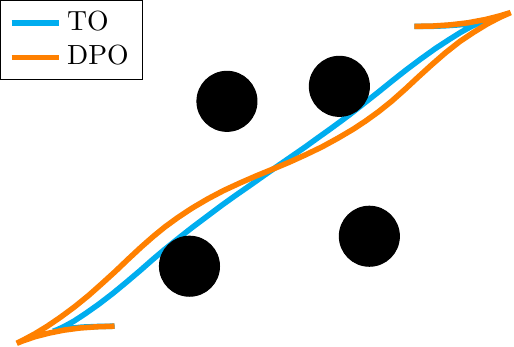 \documentclass[tikz]{standalone}
\usepackage{pgfplots}
\pgfplotsset{compat=newest}
\pgfplotsset{every axis legend/.append style={%
cells={anchor=west}}
}
\usetikzlibrary{arrows}
\tikzset{>=stealth'}

\begin{document}
\begin{tikzpicture}[]
\begin{axis}[
  legend style = {{at={(0.01, 0.99)}, anchor = north west}},
  xmin = {-0.4},
  xmax = {1.4},
  axis equal image = {true},
  ymax = {1.1},
  hide axis = {true},
  ymin = {-0.1}
]

\addplot+[
  mark = {none},
  color=cyan, line width=2pt, solid
] coordinates {
  (0.0, 0.0)
  (-0.056, -0.001)
  (-0.107, -0.003)
  (-0.149, -0.007)
  (-0.179, -0.011)
  (-0.198, -0.015)
  (-0.205, -0.017)
  (-0.202, -0.016)
  (-0.189, -0.011)
  (-0.166, 0.0)
  (-0.135, 0.017)
  (-0.097, 0.042)
  (-0.053, 0.073)
  (-0.006, 0.109)
  (0.04, 0.147)
  (0.086, 0.186)
  (0.128, 0.223)
  (0.166, 0.255)
  (0.213, 0.293)
  (0.26, 0.33)
  (0.308, 0.366)
  (0.356, 0.402)
  (0.405, 0.437)
  (0.454, 0.471)
  (0.502, 0.505)
  (0.548, 0.537)
  (0.593, 0.568)
  (0.635, 0.597)
  (0.675, 0.626)
  (0.713, 0.653)
  (0.75, 0.68)
  (0.785, 0.706)
  (0.832, 0.743)
  (0.879, 0.78)
  (0.926, 0.818)
  (0.973, 0.855)
  (1.021, 0.891)
  (1.07, 0.926)
  (1.116, 0.956)
  (1.156, 0.981)
  (1.189, 0.999)
  (1.214, 1.01)
  (1.229, 1.016)
  (1.233, 1.018)
  (1.227, 1.016)
  (1.21, 1.012)
  (1.183, 1.008)
  (1.147, 1.005)
  (1.103, 1.002)
  (1.053, 1.0)
  (1.0, 1.0)
};

\addplot+[
  mark = {none},
  color=orange, line width=2pt, solid
] coordinates {
  (0.0, 0.0)
  (-0.059, -0.002)
  (-0.115, -0.006)
  (-0.168, -0.013)
  (-0.218, -0.023)
  (-0.265, -0.035)
  (-0.306, -0.049)
  (-0.326, -0.057)
  (-0.304, -0.046)
  (-0.265, -0.025)
  (-0.224, -0.0)
  (-0.18, 0.03)
  (-0.134, 0.064)
  (-0.087, 0.102)
  (-0.042, 0.142)
  (0.002, 0.182)
  (0.046, 0.224)
  (0.089, 0.264)
  (0.13, 0.3)
  (0.168, 0.331)
  (0.212, 0.363)
  (0.259, 0.394)
  (0.31, 0.424)
  (0.363, 0.452)
  (0.417, 0.477)
  (0.472, 0.501)
  (0.528, 0.524)
  (0.583, 0.547)
  (0.638, 0.572)
  (0.692, 0.598)
  (0.745, 0.627)
  (0.796, 0.657)
  (0.837, 0.684)
  (0.88, 0.715)
  (0.925, 0.751)
  (0.97, 0.791)
  (1.014, 0.832)
  (1.058, 0.872)
  (1.104, 0.912)
  (1.151, 0.949)
  (1.199, 0.981)
  (1.243, 1.008)
  (1.285, 1.03)
  (1.319, 1.045)
  (1.321, 1.046)
  (1.285, 1.035)
  (1.238, 1.023)
  (1.179, 1.012)
  (1.12, 1.005)
  (1.06, 1.001)
  (1.0, 1.0)
};

\draw[color=black, fill=black] (axis cs:0.85, 0.3) circle[radius=0.1];

\draw[color=black, fill=black] (axis cs:0.375, 0.75) circle[radius=0.1];

\draw[color=black, fill=black] (axis cs:0.25, 0.2) circle[radius=0.1];

\draw[color=black, fill=black] (axis cs:0.75, 0.8) circle[radius=0.1];

\legend{{}{TO}, {}{DPO}, , , , }
\end{axis}
\end{tikzpicture}

\end{document}
